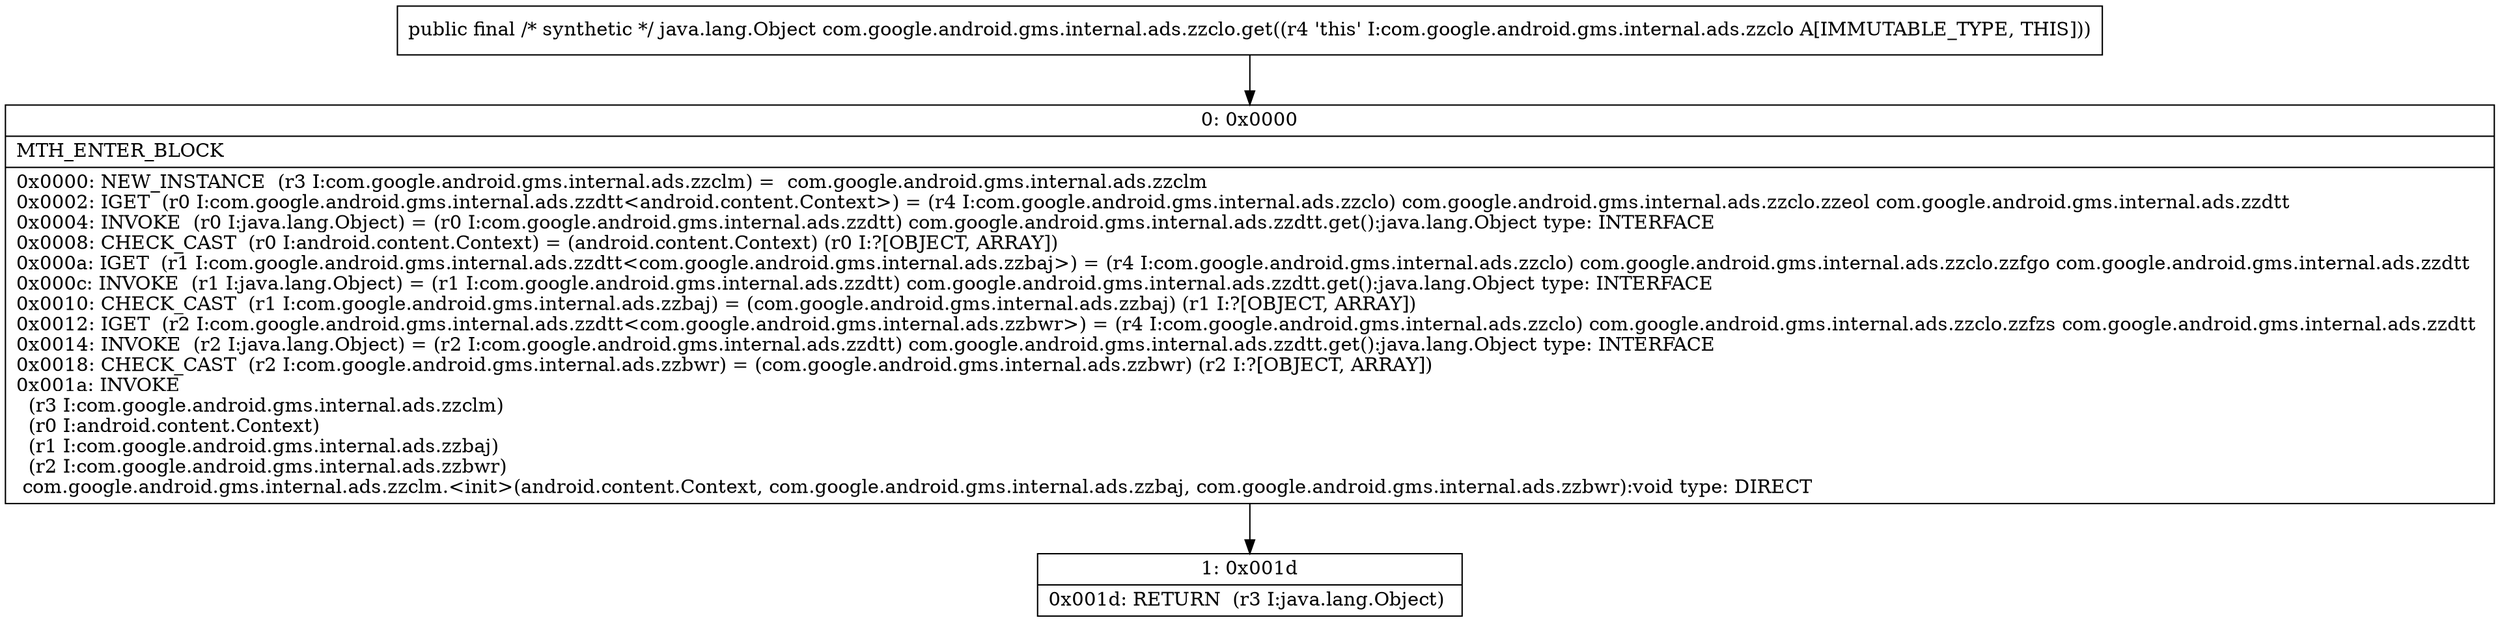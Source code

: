 digraph "CFG forcom.google.android.gms.internal.ads.zzclo.get()Ljava\/lang\/Object;" {
Node_0 [shape=record,label="{0\:\ 0x0000|MTH_ENTER_BLOCK\l|0x0000: NEW_INSTANCE  (r3 I:com.google.android.gms.internal.ads.zzclm) =  com.google.android.gms.internal.ads.zzclm \l0x0002: IGET  (r0 I:com.google.android.gms.internal.ads.zzdtt\<android.content.Context\>) = (r4 I:com.google.android.gms.internal.ads.zzclo) com.google.android.gms.internal.ads.zzclo.zzeol com.google.android.gms.internal.ads.zzdtt \l0x0004: INVOKE  (r0 I:java.lang.Object) = (r0 I:com.google.android.gms.internal.ads.zzdtt) com.google.android.gms.internal.ads.zzdtt.get():java.lang.Object type: INTERFACE \l0x0008: CHECK_CAST  (r0 I:android.content.Context) = (android.content.Context) (r0 I:?[OBJECT, ARRAY]) \l0x000a: IGET  (r1 I:com.google.android.gms.internal.ads.zzdtt\<com.google.android.gms.internal.ads.zzbaj\>) = (r4 I:com.google.android.gms.internal.ads.zzclo) com.google.android.gms.internal.ads.zzclo.zzfgo com.google.android.gms.internal.ads.zzdtt \l0x000c: INVOKE  (r1 I:java.lang.Object) = (r1 I:com.google.android.gms.internal.ads.zzdtt) com.google.android.gms.internal.ads.zzdtt.get():java.lang.Object type: INTERFACE \l0x0010: CHECK_CAST  (r1 I:com.google.android.gms.internal.ads.zzbaj) = (com.google.android.gms.internal.ads.zzbaj) (r1 I:?[OBJECT, ARRAY]) \l0x0012: IGET  (r2 I:com.google.android.gms.internal.ads.zzdtt\<com.google.android.gms.internal.ads.zzbwr\>) = (r4 I:com.google.android.gms.internal.ads.zzclo) com.google.android.gms.internal.ads.zzclo.zzfzs com.google.android.gms.internal.ads.zzdtt \l0x0014: INVOKE  (r2 I:java.lang.Object) = (r2 I:com.google.android.gms.internal.ads.zzdtt) com.google.android.gms.internal.ads.zzdtt.get():java.lang.Object type: INTERFACE \l0x0018: CHECK_CAST  (r2 I:com.google.android.gms.internal.ads.zzbwr) = (com.google.android.gms.internal.ads.zzbwr) (r2 I:?[OBJECT, ARRAY]) \l0x001a: INVOKE  \l  (r3 I:com.google.android.gms.internal.ads.zzclm)\l  (r0 I:android.content.Context)\l  (r1 I:com.google.android.gms.internal.ads.zzbaj)\l  (r2 I:com.google.android.gms.internal.ads.zzbwr)\l com.google.android.gms.internal.ads.zzclm.\<init\>(android.content.Context, com.google.android.gms.internal.ads.zzbaj, com.google.android.gms.internal.ads.zzbwr):void type: DIRECT \l}"];
Node_1 [shape=record,label="{1\:\ 0x001d|0x001d: RETURN  (r3 I:java.lang.Object) \l}"];
MethodNode[shape=record,label="{public final \/* synthetic *\/ java.lang.Object com.google.android.gms.internal.ads.zzclo.get((r4 'this' I:com.google.android.gms.internal.ads.zzclo A[IMMUTABLE_TYPE, THIS])) }"];
MethodNode -> Node_0;
Node_0 -> Node_1;
}

